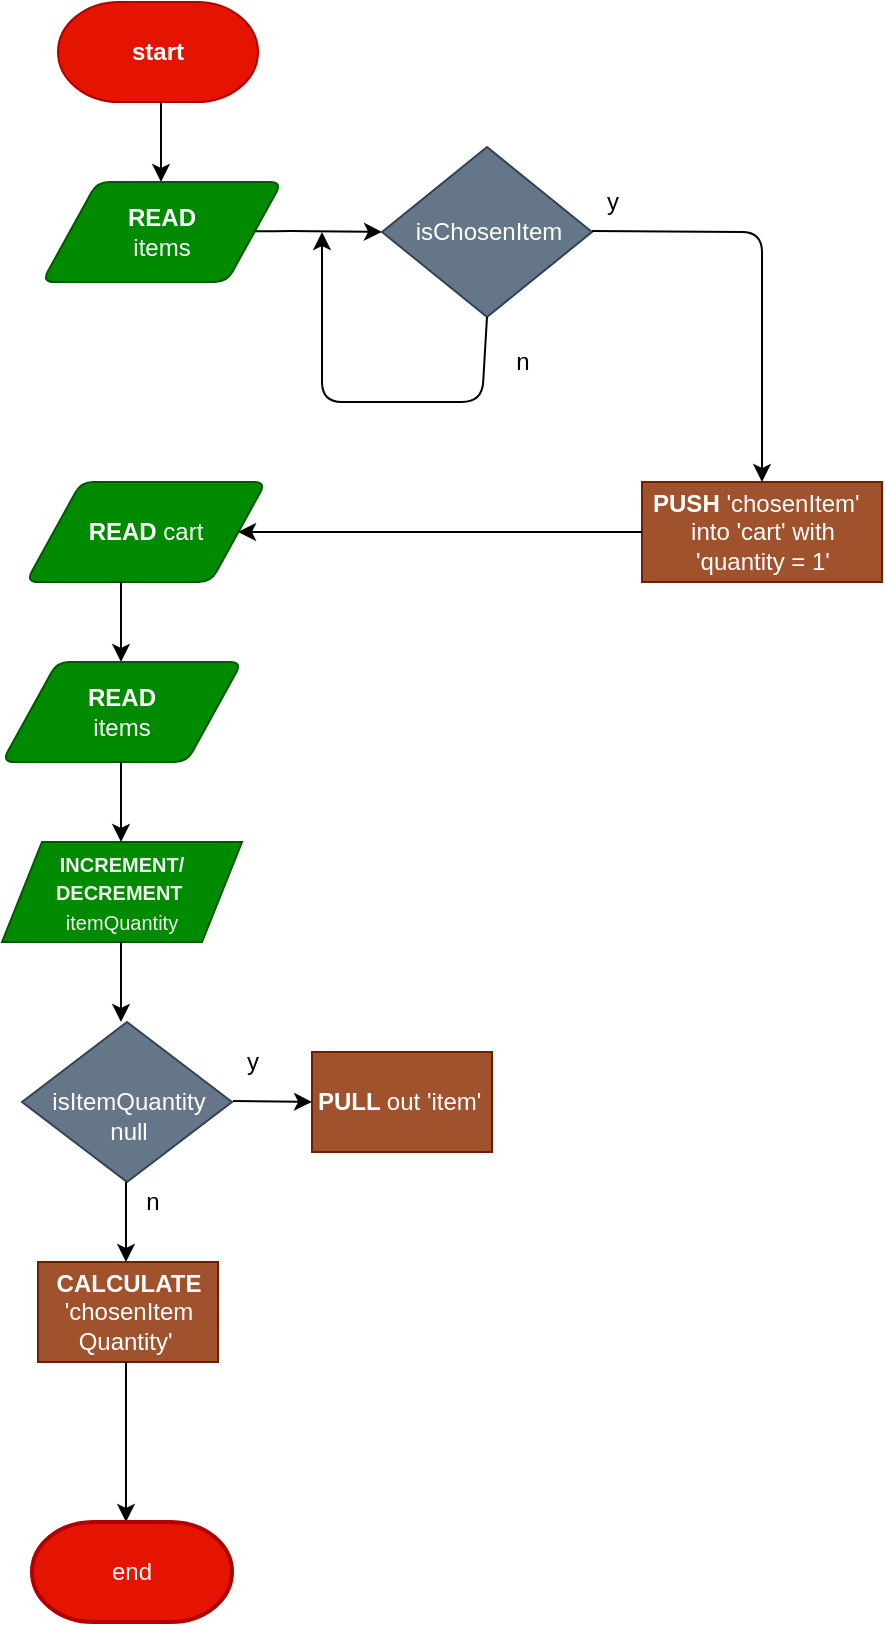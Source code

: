 <mxfile>
    <diagram id="_7fBYHgGEGUZ2jQKGacG" name="flowchart-shopping-cart -sederhana">
        <mxGraphModel dx="1024" dy="566" grid="1" gridSize="10" guides="1" tooltips="1" connect="1" arrows="1" fold="1" page="1" pageScale="1" pageWidth="850" pageHeight="1100" math="0" shadow="0">
            <root>
                <mxCell id="0"/>
                <mxCell id="1" parent="0"/>
                <mxCell id="2" value="&lt;b&gt;start&lt;/b&gt;" style="strokeWidth=1;html=1;shape=mxgraph.flowchart.terminator;whiteSpace=wrap;fillColor=#e51400;strokeColor=#B20000;fontColor=#ffffff;" parent="1" vertex="1">
                    <mxGeometry x="168" y="80" width="100" height="50" as="geometry"/>
                </mxCell>
                <mxCell id="4" value="&lt;b&gt;READ &lt;/b&gt;cart" style="shape=parallelogram;html=1;strokeWidth=1;perimeter=parallelogramPerimeter;whiteSpace=wrap;rounded=1;arcSize=12;size=0.23;fillColor=#008a00;fontColor=#ffffff;strokeColor=#005700;" parent="1" vertex="1">
                    <mxGeometry x="152" y="320" width="120" height="50" as="geometry"/>
                </mxCell>
                <mxCell id="6" value="" style="endArrow=classic;html=1;strokeWidth=1;" parent="1" edge="1">
                    <mxGeometry width="50" height="50" relative="1" as="geometry">
                        <mxPoint x="219.5" y="130" as="sourcePoint"/>
                        <mxPoint x="219.5" y="170" as="targetPoint"/>
                    </mxGeometry>
                </mxCell>
                <mxCell id="7" value="&lt;b&gt;READ &lt;/b&gt;&lt;br&gt;items" style="shape=parallelogram;html=1;strokeWidth=1;perimeter=parallelogramPerimeter;whiteSpace=wrap;rounded=1;arcSize=12;size=0.23;fillColor=#008a00;fontColor=#ffffff;strokeColor=#005700;" parent="1" vertex="1">
                    <mxGeometry x="160" y="170" width="120" height="50" as="geometry"/>
                </mxCell>
                <mxCell id="8" value="isChosenItem" style="shape=rhombus;html=1;dashed=0;whitespace=wrap;perimeter=rhombusPerimeter;fillColor=#647687;fontColor=#ffffff;strokeColor=#314354;strokeWidth=1;" parent="1" vertex="1">
                    <mxGeometry x="330" y="152.5" width="105" height="85" as="geometry"/>
                </mxCell>
                <mxCell id="9" value="" style="endArrow=classic;html=1;strokeWidth=1;" parent="1" source="7" edge="1">
                    <mxGeometry width="50" height="50" relative="1" as="geometry">
                        <mxPoint x="268" y="194.5" as="sourcePoint"/>
                        <mxPoint x="330" y="195" as="targetPoint"/>
                        <Array as="points">
                            <mxPoint x="286" y="194.5"/>
                        </Array>
                    </mxGeometry>
                </mxCell>
                <mxCell id="13" value="n" style="text;html=1;align=center;verticalAlign=middle;resizable=0;points=[];autosize=1;strokeColor=none;fillColor=none;strokeWidth=1;" parent="1" vertex="1">
                    <mxGeometry x="390" y="250" width="20" height="20" as="geometry"/>
                </mxCell>
                <mxCell id="16" value="&lt;b&gt;PUSH &lt;/b&gt;'chosenItem'&amp;nbsp;&amp;nbsp;&lt;br&gt;&amp;nbsp;into 'cart' with&amp;nbsp;&lt;br&gt;'quantity = 1'" style="html=1;dashed=0;whitespace=wrap;fillColor=#a0522d;fontColor=#ffffff;strokeColor=#6D1F00;strokeWidth=1;" parent="1" vertex="1">
                    <mxGeometry x="460" y="320" width="120" height="50" as="geometry"/>
                </mxCell>
                <mxCell id="18" value="" style="endArrow=classic;html=1;strokeWidth=1;entryX=0.5;entryY=0;entryDx=0;entryDy=0;" parent="1" edge="1" target="16">
                    <mxGeometry width="50" height="50" relative="1" as="geometry">
                        <mxPoint x="435" y="194.5" as="sourcePoint"/>
                        <mxPoint x="590" y="195" as="targetPoint"/>
                        <Array as="points">
                            <mxPoint x="520" y="195"/>
                        </Array>
                    </mxGeometry>
                </mxCell>
                <mxCell id="25" value="" style="endArrow=classic;html=1;exitX=0.5;exitY=1;exitDx=0;exitDy=0;strokeWidth=1;" parent="1" source="8" edge="1">
                    <mxGeometry width="50" height="50" relative="1" as="geometry">
                        <mxPoint x="380" y="240" as="sourcePoint"/>
                        <mxPoint x="300" y="195" as="targetPoint"/>
                        <Array as="points">
                            <mxPoint x="380" y="280"/>
                            <mxPoint x="300" y="280"/>
                        </Array>
                    </mxGeometry>
                </mxCell>
                <mxCell id="27" value="&lt;br&gt;isItemQuantity&lt;br&gt;null" style="shape=rhombus;html=1;dashed=0;whitespace=wrap;perimeter=rhombusPerimeter;fillColor=#647687;fontColor=#ffffff;strokeColor=#314354;strokeWidth=1;" parent="1" vertex="1">
                    <mxGeometry x="150" y="590" width="105" height="80" as="geometry"/>
                </mxCell>
                <mxCell id="28" value="&lt;font style=&quot;font-size: 10px&quot;&gt;&lt;span style=&quot;color: rgb(240 , 240 , 240) ; font-family: &amp;#34;helvetica&amp;#34; ; font-style: normal ; letter-spacing: normal ; text-align: center ; text-indent: 0px ; text-transform: none ; word-spacing: 0px ; display: inline ; float: none&quot;&gt;&lt;b&gt;INCREMENT/&lt;br&gt;DECREMENT&amp;nbsp;&lt;br&gt;&lt;/b&gt;&lt;/span&gt;&lt;span style=&quot;color: rgb(240 , 240 , 240) ; font-family: &amp;#34;helvetica&amp;#34; ; font-style: normal ; font-weight: 400 ; letter-spacing: normal ; text-align: center ; text-indent: 0px ; text-transform: none ; word-spacing: 0px ; display: inline ; float: none&quot;&gt;item&lt;/span&gt;&lt;span style=&quot;color: rgb(240 , 240 , 240) ; font-family: &amp;#34;helvetica&amp;#34; ; font-style: normal ; font-weight: 400 ; letter-spacing: normal ; text-align: center ; text-indent: 0px ; text-transform: none ; word-spacing: 0px ; display: inline ; float: none&quot;&gt;Quantity&lt;/span&gt;&lt;/font&gt;" style="shape=parallelogram;perimeter=parallelogramPerimeter;whiteSpace=wrap;html=1;fixedSize=1;fillColor=#008a00;fontColor=#ffffff;strokeColor=#005700;strokeWidth=1;" parent="1" vertex="1">
                    <mxGeometry x="140" y="500" width="120" height="50" as="geometry"/>
                </mxCell>
                <mxCell id="30" value="&lt;b&gt;PULL &lt;/b&gt;out 'item'&amp;nbsp;" style="html=1;dashed=0;whitespace=wrap;fillColor=#a0522d;fontColor=#ffffff;strokeColor=#6D1F00;strokeWidth=1;" parent="1" vertex="1">
                    <mxGeometry x="295" y="605" width="90" height="50" as="geometry"/>
                </mxCell>
                <mxCell id="32" value="" style="endArrow=classic;html=1;strokeWidth=1;" parent="1" edge="1">
                    <mxGeometry width="50" height="50" relative="1" as="geometry">
                        <mxPoint x="199.5" y="370" as="sourcePoint"/>
                        <mxPoint x="199.5" y="410" as="targetPoint"/>
                    </mxGeometry>
                </mxCell>
                <mxCell id="33" value="y&lt;br&gt;" style="text;html=1;align=center;verticalAlign=middle;resizable=0;points=[];autosize=1;strokeColor=none;fillColor=none;strokeWidth=1;" parent="1" vertex="1">
                    <mxGeometry x="255" y="600" width="20" height="20" as="geometry"/>
                </mxCell>
                <mxCell id="37" value="n" style="text;html=1;align=center;verticalAlign=middle;resizable=0;points=[];autosize=1;strokeColor=none;fillColor=none;strokeWidth=1;" parent="1" vertex="1">
                    <mxGeometry x="205" y="670" width="20" height="20" as="geometry"/>
                </mxCell>
                <mxCell id="38" value="&lt;b&gt;READ &lt;/b&gt;&lt;br&gt;items" style="shape=parallelogram;html=1;strokeWidth=1;perimeter=parallelogramPerimeter;whiteSpace=wrap;rounded=1;arcSize=12;size=0.23;fillColor=#008a00;fontColor=#ffffff;strokeColor=#005700;" parent="1" vertex="1">
                    <mxGeometry x="140" y="410" width="120" height="50" as="geometry"/>
                </mxCell>
                <mxCell id="41" value="" style="endArrow=classic;html=1;strokeWidth=1;" parent="1" edge="1">
                    <mxGeometry width="50" height="50" relative="1" as="geometry">
                        <mxPoint x="199.5" y="460" as="sourcePoint"/>
                        <mxPoint x="199.5" y="500" as="targetPoint"/>
                    </mxGeometry>
                </mxCell>
                <mxCell id="42" value="" style="endArrow=classic;html=1;entryX=0;entryY=0.5;entryDx=0;entryDy=0;strokeWidth=1;" parent="1" target="30" edge="1">
                    <mxGeometry width="50" height="50" relative="1" as="geometry">
                        <mxPoint x="255.5" y="629.5" as="sourcePoint"/>
                        <mxPoint x="288" y="629.5" as="targetPoint"/>
                    </mxGeometry>
                </mxCell>
                <mxCell id="43" value="" style="endArrow=classic;html=1;strokeWidth=1;" parent="1" edge="1">
                    <mxGeometry width="50" height="50" relative="1" as="geometry">
                        <mxPoint x="202" y="670" as="sourcePoint"/>
                        <mxPoint x="202" y="710" as="targetPoint"/>
                    </mxGeometry>
                </mxCell>
                <mxCell id="44" value="&lt;b&gt;CALCULATE&lt;/b&gt;&lt;br&gt;'chosenItem&lt;br&gt;Quantity'&amp;nbsp;" style="html=1;dashed=0;whitespace=wrap;fillColor=#a0522d;fontColor=#ffffff;strokeColor=#6D1F00;strokeWidth=1;" parent="1" vertex="1">
                    <mxGeometry x="158" y="710" width="90" height="50" as="geometry"/>
                </mxCell>
                <mxCell id="45" value="" style="endArrow=classic;html=1;strokeWidth=1;" parent="1" edge="1">
                    <mxGeometry width="50" height="50" relative="1" as="geometry">
                        <mxPoint x="202" y="760" as="sourcePoint"/>
                        <mxPoint x="202" y="840" as="targetPoint"/>
                        <Array as="points"/>
                    </mxGeometry>
                </mxCell>
                <mxCell id="46" value="end" style="strokeWidth=2;html=1;shape=mxgraph.flowchart.terminator;whiteSpace=wrap;fillColor=#e51400;fontColor=#ffffff;strokeColor=#B20000;" parent="1" vertex="1">
                    <mxGeometry x="155" y="840" width="100" height="50" as="geometry"/>
                </mxCell>
                <mxCell id="48" value="y" style="text;html=1;align=center;verticalAlign=middle;resizable=0;points=[];autosize=1;strokeColor=none;fillColor=none;strokeWidth=1;" parent="1" vertex="1">
                    <mxGeometry x="435" y="170" width="20" height="20" as="geometry"/>
                </mxCell>
                <mxCell id="49" value="" style="endArrow=classic;html=1;exitX=0;exitY=0.5;exitDx=0;exitDy=0;strokeWidth=1;" parent="1" source="16" edge="1">
                    <mxGeometry width="50" height="50" relative="1" as="geometry">
                        <mxPoint x="350" y="450" as="sourcePoint"/>
                        <mxPoint x="258" y="345" as="targetPoint"/>
                    </mxGeometry>
                </mxCell>
                <mxCell id="51" value="" style="endArrow=classic;html=1;strokeWidth=1;" edge="1" parent="1">
                    <mxGeometry width="50" height="50" relative="1" as="geometry">
                        <mxPoint x="199.5" y="550" as="sourcePoint"/>
                        <mxPoint x="199.5" y="590" as="targetPoint"/>
                    </mxGeometry>
                </mxCell>
            </root>
        </mxGraphModel>
    </diagram>
</mxfile>